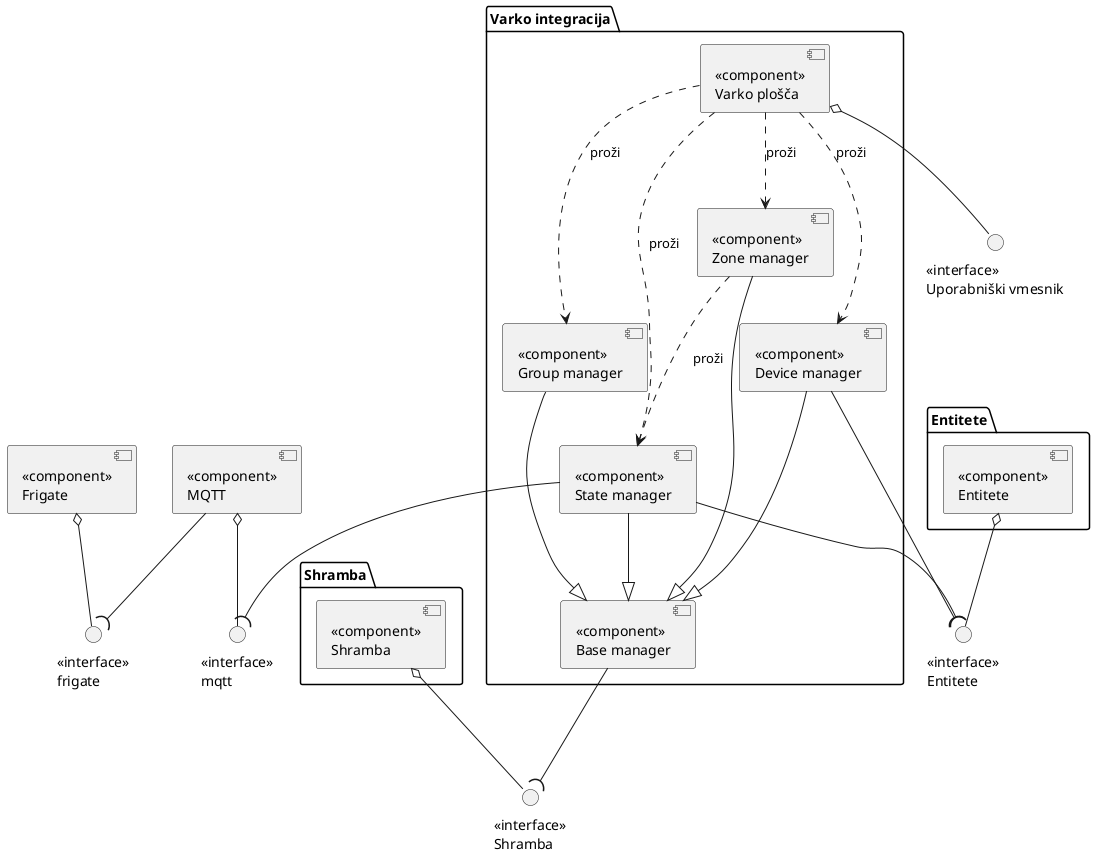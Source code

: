 @startuml
package "Varko integracija" {
    component "<<component>>\nBase manager" as baseManager
    component "<<component>>\nDevice manager" as deviceManager
    component "<<component>>\nGroup manager" as groupManager
    component "<<component>>\nState manager" as stateManager
    component "<<component>>\nZone manager" as zonesManager
    component "<<component>>\nVarko plošča" as varkoDashboard
    deviceManager --|> baseManager
    groupManager --|> baseManager
    stateManager --|> baseManager
    zonesManager --|> baseManager
}

package "Shramba" {
    component "<<component>>\nShramba" as store
}
package "Entitete" {
    component "<<component>>\nEntitete" as entities
}

component "<<component>>\nFrigate" as frigate
component "<<component>>\nMQTT" as mqtt

varkoDashboard ..> deviceManager : proži
varkoDashboard ..> groupManager : proži
varkoDashboard ..> zonesManager : proži
varkoDashboard ..> stateManager : proži

zonesManager ..> stateManager : proži

interface "<<interface>>\nUporabniški vmesnik" as uporabniskiVmesnik
interface "<<interface>>\nShramba" as storeInterface
interface "<<interface>>\nmqtt" as mqttInterface
interface "<<interface>>\nfrigate" as frigateInterface
interface "<<interface>>\nEntitete" as entitiesInterface

varkoDashboard o-- uporabniskiVmesnik
frigate o-- frigateInterface
mqtt --( frigateInterface
mqtt o-- mqttInterface
stateManager --( mqttInterface
store o-- storeInterface
baseManager --( storeInterface
entities o-- entitiesInterface
deviceManager --( entitiesInterface
stateManager --( entitiesInterface

@enduml